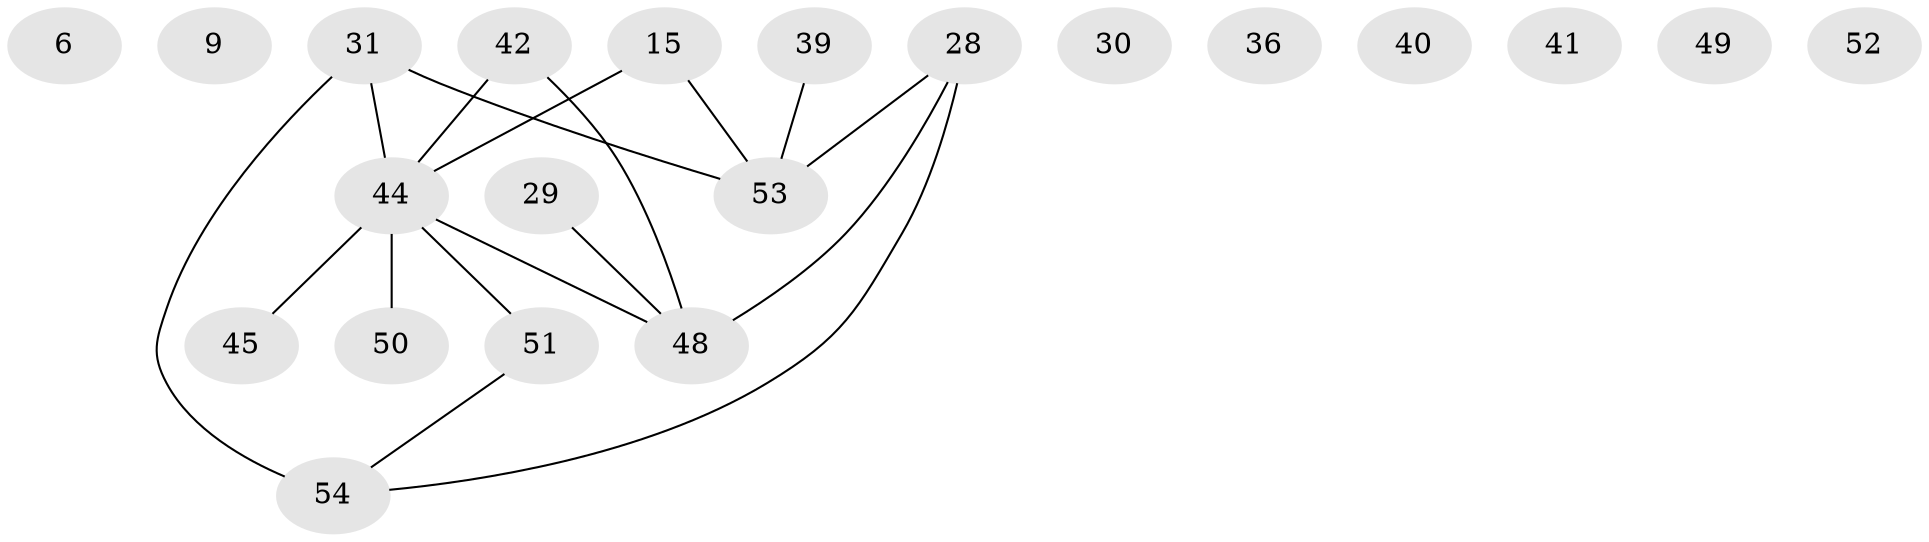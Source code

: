 // original degree distribution, {1: 0.2037037037037037, 4: 0.2037037037037037, 2: 0.3148148148148148, 0: 0.1111111111111111, 3: 0.12962962962962962, 5: 0.037037037037037035}
// Generated by graph-tools (version 1.1) at 2025/42/03/04/25 21:42:56]
// undirected, 21 vertices, 17 edges
graph export_dot {
graph [start="1"]
  node [color=gray90,style=filled];
  6;
  9;
  15;
  28 [super="+18"];
  29 [super="+3"];
  30;
  31 [super="+16+26"];
  36;
  39;
  40;
  41 [super="+37"];
  42 [super="+23"];
  44 [super="+21+4+10+34+38+19"];
  45 [super="+24"];
  48 [super="+14+33+17"];
  49;
  50 [super="+7+25"];
  51;
  52 [super="+32+46"];
  53 [super="+11+43"];
  54 [super="+22+47+1"];
  15 -- 53;
  15 -- 44;
  28 -- 53;
  28 -- 48;
  28 -- 54;
  29 -- 48;
  31 -- 54 [weight=2];
  31 -- 44 [weight=5];
  31 -- 53 [weight=2];
  39 -- 53;
  42 -- 48 [weight=2];
  42 -- 44 [weight=4];
  44 -- 51;
  44 -- 48;
  44 -- 45;
  44 -- 50;
  51 -- 54;
}
